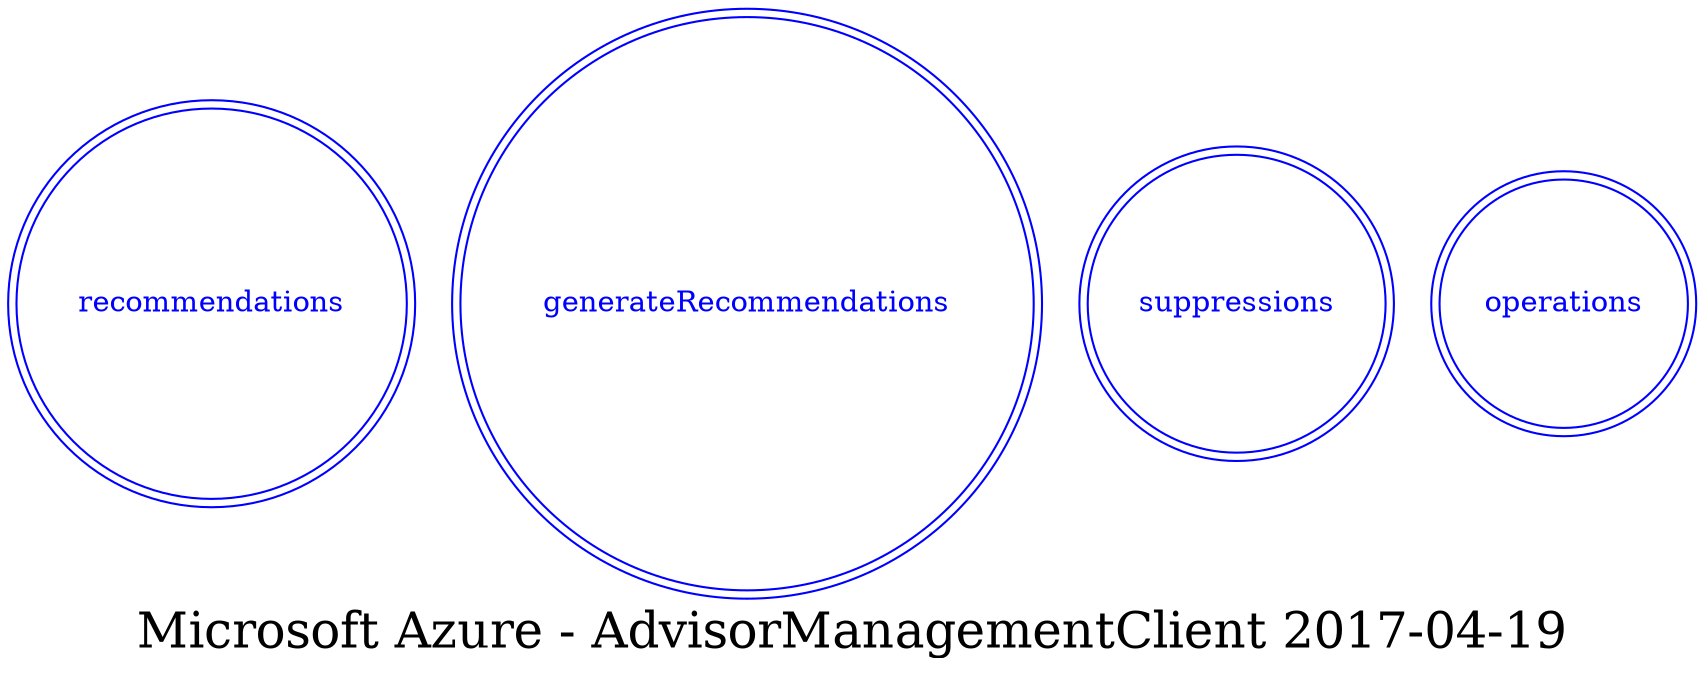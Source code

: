 digraph LexiconGraph {
graph[label="Microsoft Azure - AdvisorManagementClient 2017-04-19", fontsize=24]
splines=true
"recommendations" [color=blue, fontcolor=blue, shape=doublecircle]
"generateRecommendations" [color=blue, fontcolor=blue, shape=doublecircle]
"suppressions" [color=blue, fontcolor=blue, shape=doublecircle]
"operations" [color=blue, fontcolor=blue, shape=doublecircle]
}
